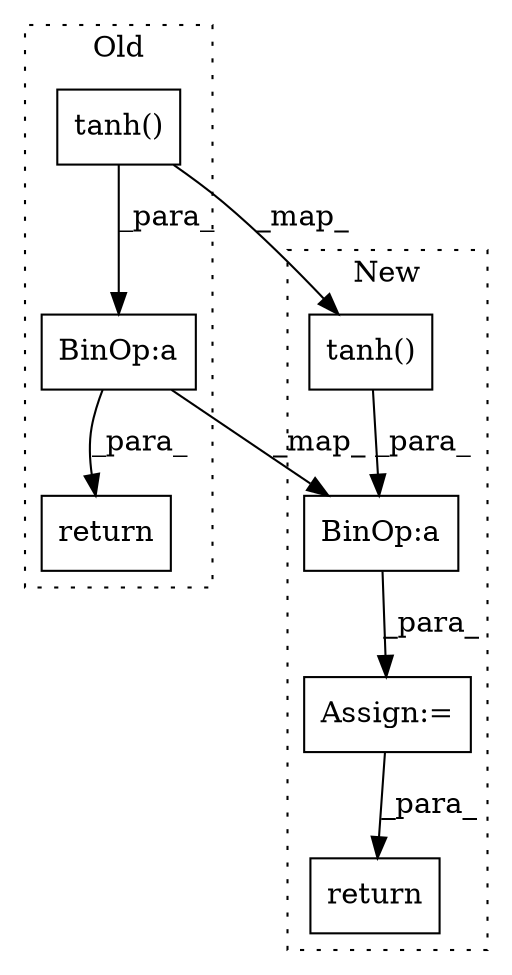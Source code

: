 digraph G {
subgraph cluster0 {
1 [label="tanh()" a="75" s="3022,3046" l="11,2" shape="box"];
5 [label="BinOp:a" a="82" s="3018" l="3" shape="box"];
7 [label="return" a="93" s="3010" l="7" shape="box"];
label = "Old";
style="dotted";
}
subgraph cluster1 {
2 [label="tanh()" a="75" s="3109,3151" l="11,2" shape="box"];
3 [label="Assign:=" a="68" s="3101" l="3" shape="box"];
4 [label="BinOp:a" a="82" s="3105" l="3" shape="box"];
6 [label="return" a="93" s="3163" l="7" shape="box"];
label = "New";
style="dotted";
}
1 -> 2 [label="_map_"];
1 -> 5 [label="_para_"];
2 -> 4 [label="_para_"];
3 -> 6 [label="_para_"];
4 -> 3 [label="_para_"];
5 -> 7 [label="_para_"];
5 -> 4 [label="_map_"];
}